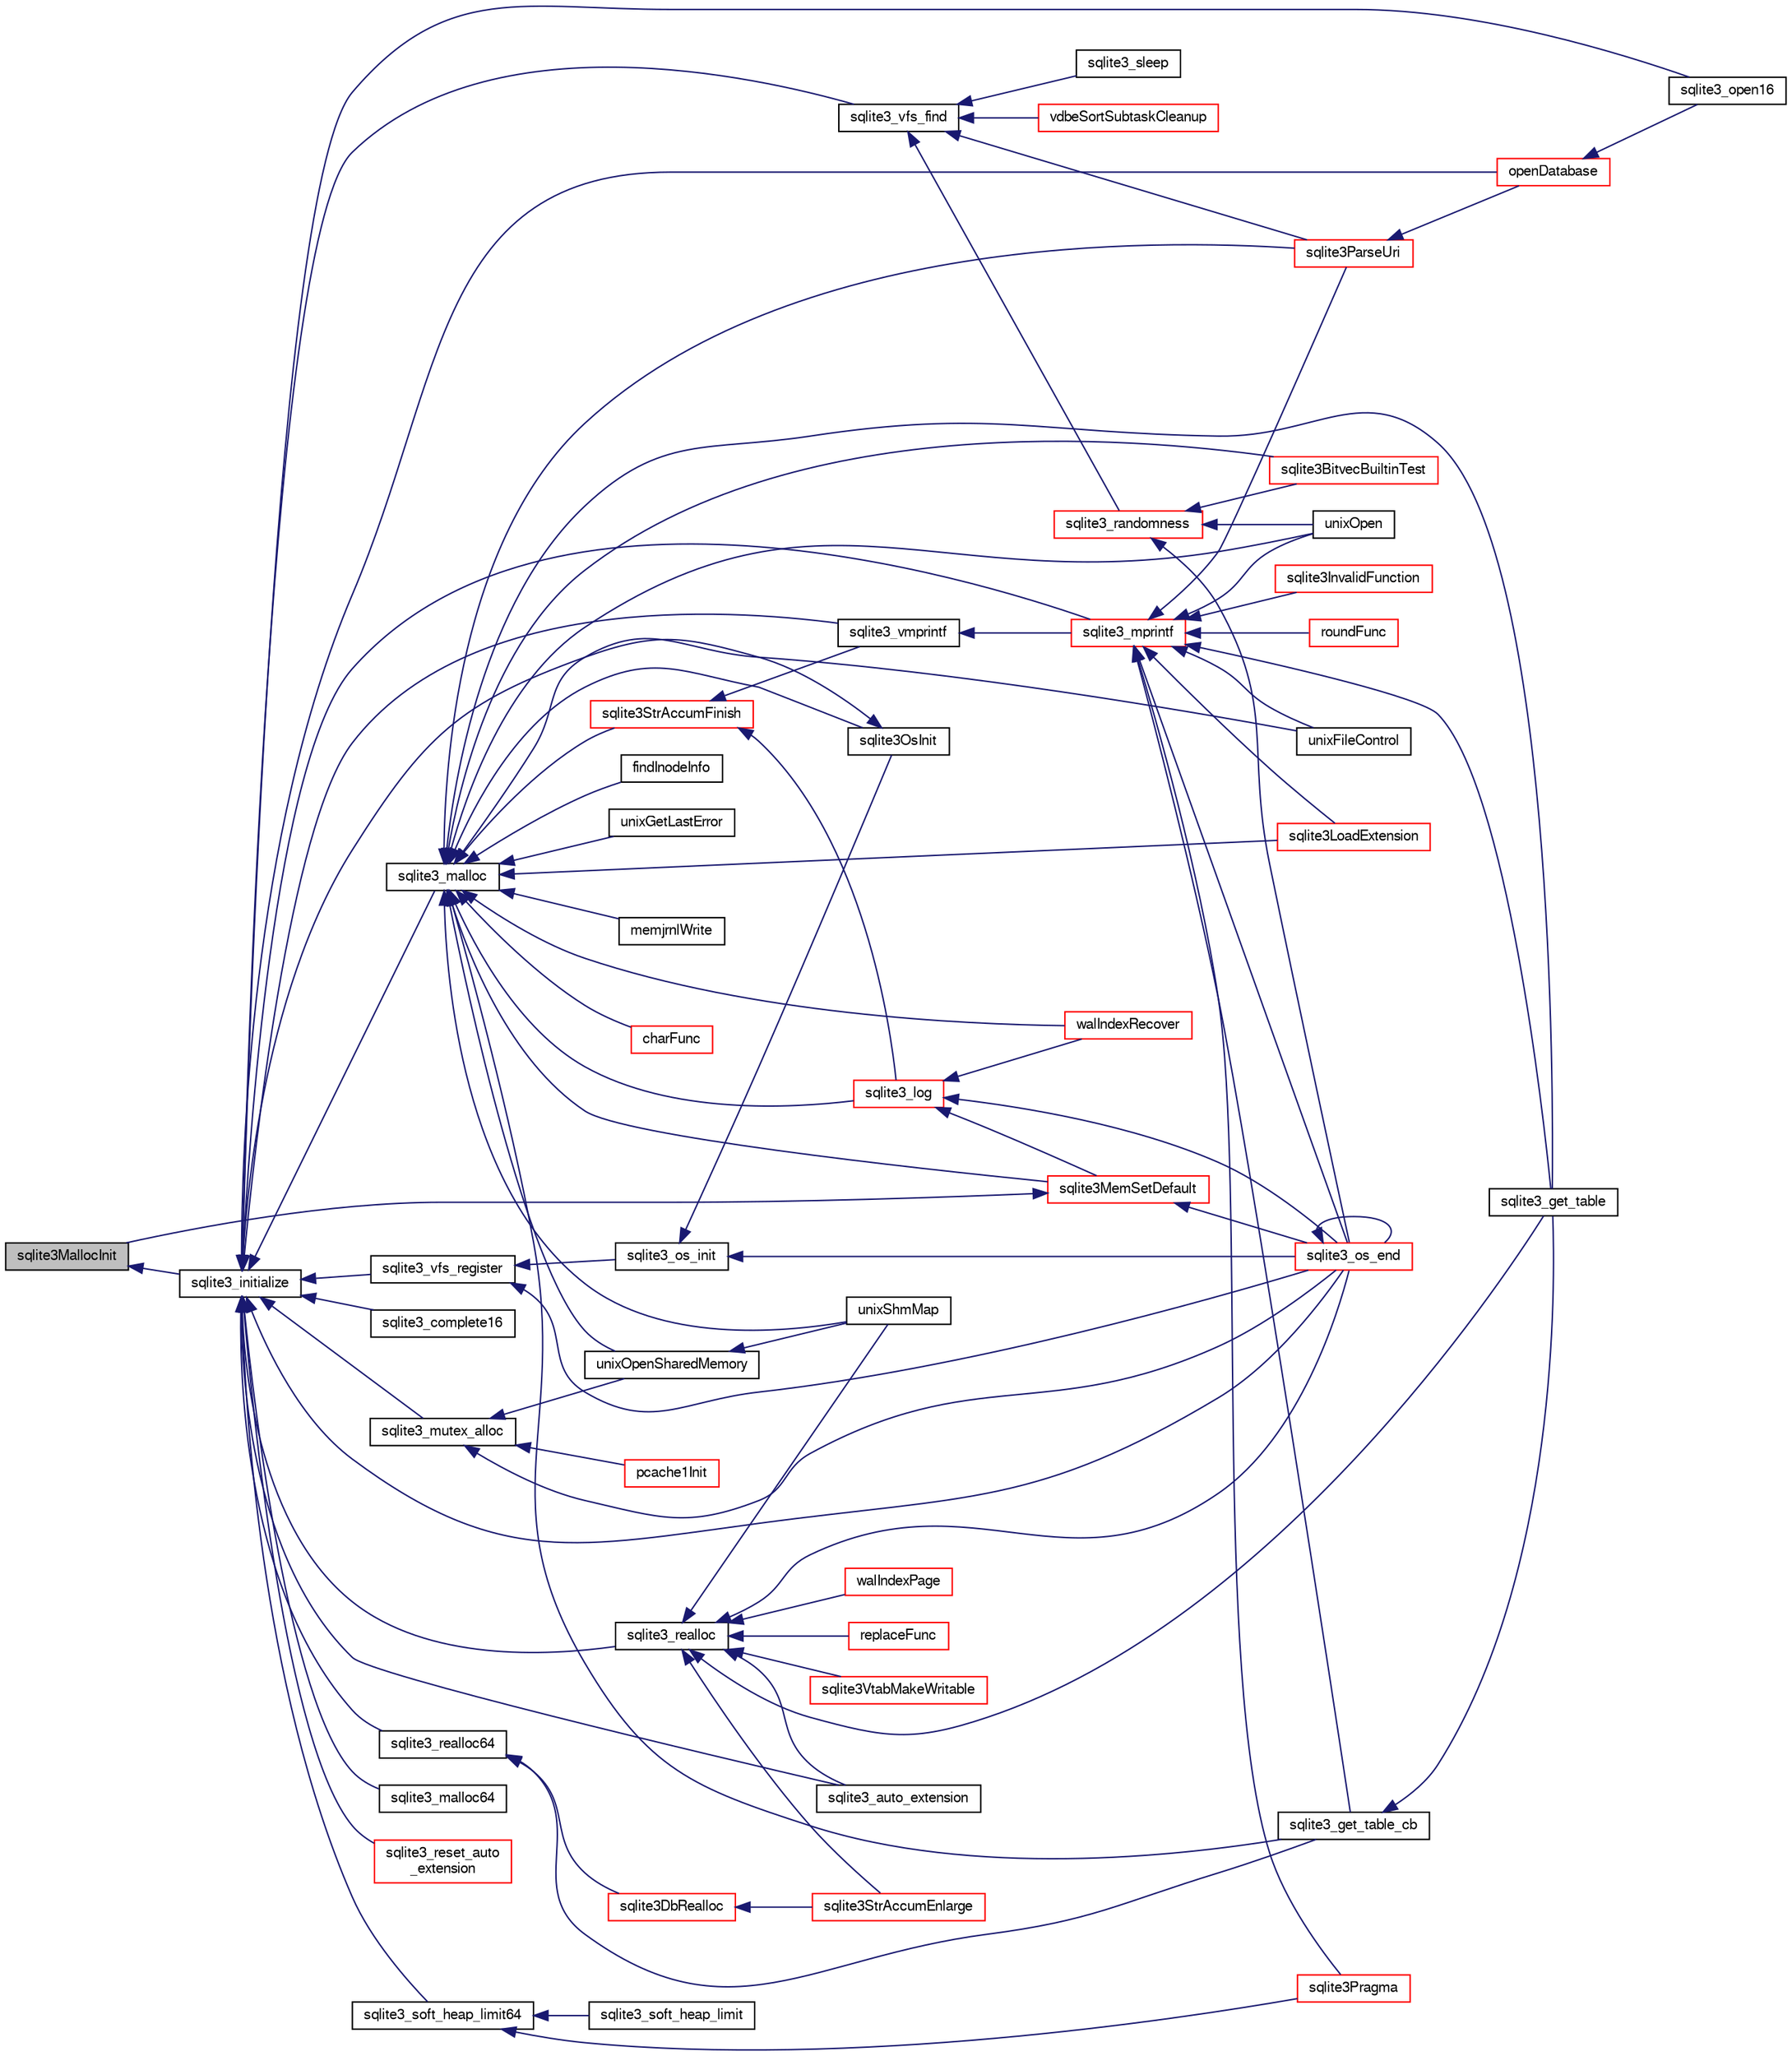 digraph "sqlite3MallocInit"
{
  edge [fontname="FreeSans",fontsize="10",labelfontname="FreeSans",labelfontsize="10"];
  node [fontname="FreeSans",fontsize="10",shape=record];
  rankdir="LR";
  Node583474 [label="sqlite3MallocInit",height=0.2,width=0.4,color="black", fillcolor="grey75", style="filled", fontcolor="black"];
  Node583474 -> Node583475 [dir="back",color="midnightblue",fontsize="10",style="solid",fontname="FreeSans"];
  Node583475 [label="sqlite3_initialize",height=0.2,width=0.4,color="black", fillcolor="white", style="filled",URL="$sqlite3_8h.html#ab0c0ee2d5d4cf8b28e9572296a8861df"];
  Node583475 -> Node583476 [dir="back",color="midnightblue",fontsize="10",style="solid",fontname="FreeSans"];
  Node583476 [label="sqlite3_vfs_find",height=0.2,width=0.4,color="black", fillcolor="white", style="filled",URL="$sqlite3_8h.html#ac201a26de3dfa1d6deb8069eb8d95627"];
  Node583476 -> Node583477 [dir="back",color="midnightblue",fontsize="10",style="solid",fontname="FreeSans"];
  Node583477 [label="sqlite3_randomness",height=0.2,width=0.4,color="red", fillcolor="white", style="filled",URL="$sqlite3_8h.html#aa452ad88657d4606e137b09c4e9315c7"];
  Node583477 -> Node583481 [dir="back",color="midnightblue",fontsize="10",style="solid",fontname="FreeSans"];
  Node583481 [label="unixOpen",height=0.2,width=0.4,color="black", fillcolor="white", style="filled",URL="$sqlite3_8c.html#a8ed5efc47b6e14f7805cd1bb9b215775"];
  Node583477 -> Node583482 [dir="back",color="midnightblue",fontsize="10",style="solid",fontname="FreeSans"];
  Node583482 [label="sqlite3_os_end",height=0.2,width=0.4,color="red", fillcolor="white", style="filled",URL="$sqlite3_8h.html#a2288c95881ecca13d994e42b6a958906"];
  Node583482 -> Node583482 [dir="back",color="midnightblue",fontsize="10",style="solid",fontname="FreeSans"];
  Node583477 -> Node583484 [dir="back",color="midnightblue",fontsize="10",style="solid",fontname="FreeSans"];
  Node583484 [label="sqlite3BitvecBuiltinTest",height=0.2,width=0.4,color="red", fillcolor="white", style="filled",URL="$sqlite3_8c.html#a9b4e3e921ce1ede6f10a9106c034ff9b"];
  Node583476 -> Node583881 [dir="back",color="midnightblue",fontsize="10",style="solid",fontname="FreeSans"];
  Node583881 [label="vdbeSortSubtaskCleanup",height=0.2,width=0.4,color="red", fillcolor="white", style="filled",URL="$sqlite3_8c.html#abc8ce4c3ef58cc10f5b27642aab32b30"];
  Node583476 -> Node583884 [dir="back",color="midnightblue",fontsize="10",style="solid",fontname="FreeSans"];
  Node583884 [label="sqlite3ParseUri",height=0.2,width=0.4,color="red", fillcolor="white", style="filled",URL="$sqlite3_8c.html#aaa912f29a67460d8b2186c97056e8767"];
  Node583884 -> Node583726 [dir="back",color="midnightblue",fontsize="10",style="solid",fontname="FreeSans"];
  Node583726 [label="openDatabase",height=0.2,width=0.4,color="red", fillcolor="white", style="filled",URL="$sqlite3_8c.html#a6a9c3bc3a64234e863413f41db473758"];
  Node583726 -> Node583729 [dir="back",color="midnightblue",fontsize="10",style="solid",fontname="FreeSans"];
  Node583729 [label="sqlite3_open16",height=0.2,width=0.4,color="black", fillcolor="white", style="filled",URL="$sqlite3_8h.html#adbc401bb96713f32e553db32f6f3ca33"];
  Node583476 -> Node583885 [dir="back",color="midnightblue",fontsize="10",style="solid",fontname="FreeSans"];
  Node583885 [label="sqlite3_sleep",height=0.2,width=0.4,color="black", fillcolor="white", style="filled",URL="$sqlite3_8h.html#ad0c133ddbbecb6433f3c6ebef8966efa"];
  Node583475 -> Node583886 [dir="back",color="midnightblue",fontsize="10",style="solid",fontname="FreeSans"];
  Node583886 [label="sqlite3_vfs_register",height=0.2,width=0.4,color="black", fillcolor="white", style="filled",URL="$sqlite3_8h.html#a7184b289ccd4c4c7200589137d88c4ae"];
  Node583886 -> Node583887 [dir="back",color="midnightblue",fontsize="10",style="solid",fontname="FreeSans"];
  Node583887 [label="sqlite3_os_init",height=0.2,width=0.4,color="black", fillcolor="white", style="filled",URL="$sqlite3_8h.html#acebc2290d00a32d3afe2361f2979038b"];
  Node583887 -> Node583888 [dir="back",color="midnightblue",fontsize="10",style="solid",fontname="FreeSans"];
  Node583888 [label="sqlite3OsInit",height=0.2,width=0.4,color="black", fillcolor="white", style="filled",URL="$sqlite3_8c.html#afeaa886fe1ca086a30fd278b1d069762"];
  Node583888 -> Node583475 [dir="back",color="midnightblue",fontsize="10",style="solid",fontname="FreeSans"];
  Node583887 -> Node583482 [dir="back",color="midnightblue",fontsize="10",style="solid",fontname="FreeSans"];
  Node583886 -> Node583482 [dir="back",color="midnightblue",fontsize="10",style="solid",fontname="FreeSans"];
  Node583475 -> Node583889 [dir="back",color="midnightblue",fontsize="10",style="solid",fontname="FreeSans"];
  Node583889 [label="sqlite3_mutex_alloc",height=0.2,width=0.4,color="black", fillcolor="white", style="filled",URL="$sqlite3_8h.html#aa3f89418cd18e99596435c958b29b650"];
  Node583889 -> Node583890 [dir="back",color="midnightblue",fontsize="10",style="solid",fontname="FreeSans"];
  Node583890 [label="unixOpenSharedMemory",height=0.2,width=0.4,color="black", fillcolor="white", style="filled",URL="$sqlite3_8c.html#a30775afa2e08ca6ddc7853326afed7c7"];
  Node583890 -> Node583891 [dir="back",color="midnightblue",fontsize="10",style="solid",fontname="FreeSans"];
  Node583891 [label="unixShmMap",height=0.2,width=0.4,color="black", fillcolor="white", style="filled",URL="$sqlite3_8c.html#aeaa77f0ab08a4f4ee5f86e8c9727e974"];
  Node583889 -> Node583482 [dir="back",color="midnightblue",fontsize="10",style="solid",fontname="FreeSans"];
  Node583889 -> Node583892 [dir="back",color="midnightblue",fontsize="10",style="solid",fontname="FreeSans"];
  Node583892 [label="pcache1Init",height=0.2,width=0.4,color="red", fillcolor="white", style="filled",URL="$sqlite3_8c.html#a05e9c1daf3dd812db1d769b69b20e069"];
  Node583475 -> Node583961 [dir="back",color="midnightblue",fontsize="10",style="solid",fontname="FreeSans"];
  Node583961 [label="sqlite3_soft_heap_limit64",height=0.2,width=0.4,color="black", fillcolor="white", style="filled",URL="$sqlite3_8h.html#ab37b3a4d1652e3acb2c43d1252e6b852"];
  Node583961 -> Node583962 [dir="back",color="midnightblue",fontsize="10",style="solid",fontname="FreeSans"];
  Node583962 [label="sqlite3_soft_heap_limit",height=0.2,width=0.4,color="black", fillcolor="white", style="filled",URL="$sqlite3_8h.html#a18c3472581de3072201723e798524fdc"];
  Node583961 -> Node583569 [dir="back",color="midnightblue",fontsize="10",style="solid",fontname="FreeSans"];
  Node583569 [label="sqlite3Pragma",height=0.2,width=0.4,color="red", fillcolor="white", style="filled",URL="$sqlite3_8c.html#a111391370f58f8e6a6eca51fd34d62ed"];
  Node583475 -> Node583963 [dir="back",color="midnightblue",fontsize="10",style="solid",fontname="FreeSans"];
  Node583963 [label="sqlite3_malloc",height=0.2,width=0.4,color="black", fillcolor="white", style="filled",URL="$sqlite3_8h.html#a510e31845345737f17d86ce0b2328356"];
  Node583963 -> Node583888 [dir="back",color="midnightblue",fontsize="10",style="solid",fontname="FreeSans"];
  Node583963 -> Node583960 [dir="back",color="midnightblue",fontsize="10",style="solid",fontname="FreeSans"];
  Node583960 [label="sqlite3MemSetDefault",height=0.2,width=0.4,color="red", fillcolor="white", style="filled",URL="$sqlite3_8c.html#a162fbfd727e92c5f8f72625b5ff62549"];
  Node583960 -> Node583474 [dir="back",color="midnightblue",fontsize="10",style="solid",fontname="FreeSans"];
  Node583960 -> Node583482 [dir="back",color="midnightblue",fontsize="10",style="solid",fontname="FreeSans"];
  Node583963 -> Node583964 [dir="back",color="midnightblue",fontsize="10",style="solid",fontname="FreeSans"];
  Node583964 [label="sqlite3StrAccumFinish",height=0.2,width=0.4,color="red", fillcolor="white", style="filled",URL="$sqlite3_8c.html#adb7f26b10ac1b847db6f000ef4c2e2ba"];
  Node583964 -> Node584038 [dir="back",color="midnightblue",fontsize="10",style="solid",fontname="FreeSans"];
  Node584038 [label="sqlite3_vmprintf",height=0.2,width=0.4,color="black", fillcolor="white", style="filled",URL="$sqlite3_8h.html#ac240de67ddf003828f16a6d9dd3fa3ca"];
  Node584038 -> Node584039 [dir="back",color="midnightblue",fontsize="10",style="solid",fontname="FreeSans"];
  Node584039 [label="sqlite3_mprintf",height=0.2,width=0.4,color="red", fillcolor="white", style="filled",URL="$sqlite3_8h.html#a9533933e57f7ccbb48c32041ce3a8862"];
  Node584039 -> Node583480 [dir="back",color="midnightblue",fontsize="10",style="solid",fontname="FreeSans"];
  Node583480 [label="unixFileControl",height=0.2,width=0.4,color="black", fillcolor="white", style="filled",URL="$sqlite3_8c.html#ad71f213fa385cc58f307cefd953c03ae"];
  Node584039 -> Node583481 [dir="back",color="midnightblue",fontsize="10",style="solid",fontname="FreeSans"];
  Node584039 -> Node583482 [dir="back",color="midnightblue",fontsize="10",style="solid",fontname="FreeSans"];
  Node584039 -> Node584040 [dir="back",color="midnightblue",fontsize="10",style="solid",fontname="FreeSans"];
  Node584040 [label="sqlite3InvalidFunction",height=0.2,width=0.4,color="red", fillcolor="white", style="filled",URL="$sqlite3_8c.html#af6025be1f4733eabe60702a187c97da9"];
  Node584039 -> Node584041 [dir="back",color="midnightblue",fontsize="10",style="solid",fontname="FreeSans"];
  Node584041 [label="roundFunc",height=0.2,width=0.4,color="red", fillcolor="white", style="filled",URL="$sqlite3_8c.html#a8c444ba254edc27891111b76e7ba85e7"];
  Node584039 -> Node584042 [dir="back",color="midnightblue",fontsize="10",style="solid",fontname="FreeSans"];
  Node584042 [label="sqlite3LoadExtension",height=0.2,width=0.4,color="red", fillcolor="white", style="filled",URL="$sqlite3_8c.html#a3b46232455de4779a67c63b2c9004245"];
  Node584039 -> Node583569 [dir="back",color="midnightblue",fontsize="10",style="solid",fontname="FreeSans"];
  Node584039 -> Node584045 [dir="back",color="midnightblue",fontsize="10",style="solid",fontname="FreeSans"];
  Node584045 [label="sqlite3_get_table_cb",height=0.2,width=0.4,color="black", fillcolor="white", style="filled",URL="$sqlite3_8c.html#a1dbaba1b543953c0dade97357c5866b1"];
  Node584045 -> Node583685 [dir="back",color="midnightblue",fontsize="10",style="solid",fontname="FreeSans"];
  Node583685 [label="sqlite3_get_table",height=0.2,width=0.4,color="black", fillcolor="white", style="filled",URL="$sqlite3_8h.html#a5effeac4e12df57beaa35c5be1f61579"];
  Node584039 -> Node583685 [dir="back",color="midnightblue",fontsize="10",style="solid",fontname="FreeSans"];
  Node584039 -> Node583884 [dir="back",color="midnightblue",fontsize="10",style="solid",fontname="FreeSans"];
  Node583964 -> Node584149 [dir="back",color="midnightblue",fontsize="10",style="solid",fontname="FreeSans"];
  Node584149 [label="sqlite3_log",height=0.2,width=0.4,color="red", fillcolor="white", style="filled",URL="$sqlite3_8h.html#a298c9699bf9c143662c6b1fec4b2dc3b"];
  Node584149 -> Node583960 [dir="back",color="midnightblue",fontsize="10",style="solid",fontname="FreeSans"];
  Node584149 -> Node583482 [dir="back",color="midnightblue",fontsize="10",style="solid",fontname="FreeSans"];
  Node584149 -> Node584077 [dir="back",color="midnightblue",fontsize="10",style="solid",fontname="FreeSans"];
  Node584077 [label="walIndexRecover",height=0.2,width=0.4,color="red", fillcolor="white", style="filled",URL="$sqlite3_8c.html#ab4ee99f3710323acbeb6c495dd18d205"];
  Node583963 -> Node584149 [dir="back",color="midnightblue",fontsize="10",style="solid",fontname="FreeSans"];
  Node583963 -> Node584228 [dir="back",color="midnightblue",fontsize="10",style="solid",fontname="FreeSans"];
  Node584228 [label="findInodeInfo",height=0.2,width=0.4,color="black", fillcolor="white", style="filled",URL="$sqlite3_8c.html#ac92c39062e69a79c4a62dfd55242c782"];
  Node583963 -> Node583480 [dir="back",color="midnightblue",fontsize="10",style="solid",fontname="FreeSans"];
  Node583963 -> Node583890 [dir="back",color="midnightblue",fontsize="10",style="solid",fontname="FreeSans"];
  Node583963 -> Node583891 [dir="back",color="midnightblue",fontsize="10",style="solid",fontname="FreeSans"];
  Node583963 -> Node583481 [dir="back",color="midnightblue",fontsize="10",style="solid",fontname="FreeSans"];
  Node583963 -> Node584060 [dir="back",color="midnightblue",fontsize="10",style="solid",fontname="FreeSans"];
  Node584060 [label="unixGetLastError",height=0.2,width=0.4,color="black", fillcolor="white", style="filled",URL="$sqlite3_8c.html#aed1e42f49d74b419c3c85b559dd61240"];
  Node583963 -> Node583484 [dir="back",color="midnightblue",fontsize="10",style="solid",fontname="FreeSans"];
  Node583963 -> Node584077 [dir="back",color="midnightblue",fontsize="10",style="solid",fontname="FreeSans"];
  Node583963 -> Node584229 [dir="back",color="midnightblue",fontsize="10",style="solid",fontname="FreeSans"];
  Node584229 [label="memjrnlWrite",height=0.2,width=0.4,color="black", fillcolor="white", style="filled",URL="$sqlite3_8c.html#af8bd7d5d7eafce5542f8de300a120c47"];
  Node583963 -> Node584230 [dir="back",color="midnightblue",fontsize="10",style="solid",fontname="FreeSans"];
  Node584230 [label="charFunc",height=0.2,width=0.4,color="red", fillcolor="white", style="filled",URL="$sqlite3_8c.html#ab9b72ce47fcea3c3b92e816435a0fd91"];
  Node583963 -> Node584042 [dir="back",color="midnightblue",fontsize="10",style="solid",fontname="FreeSans"];
  Node583963 -> Node584045 [dir="back",color="midnightblue",fontsize="10",style="solid",fontname="FreeSans"];
  Node583963 -> Node583685 [dir="back",color="midnightblue",fontsize="10",style="solid",fontname="FreeSans"];
  Node583963 -> Node583884 [dir="back",color="midnightblue",fontsize="10",style="solid",fontname="FreeSans"];
  Node583475 -> Node584231 [dir="back",color="midnightblue",fontsize="10",style="solid",fontname="FreeSans"];
  Node584231 [label="sqlite3_malloc64",height=0.2,width=0.4,color="black", fillcolor="white", style="filled",URL="$sqlite3_8h.html#a12b7ee85e539ea28c130c5c75b96a82a"];
  Node583475 -> Node584232 [dir="back",color="midnightblue",fontsize="10",style="solid",fontname="FreeSans"];
  Node584232 [label="sqlite3_realloc",height=0.2,width=0.4,color="black", fillcolor="white", style="filled",URL="$sqlite3_8h.html#a627f0eeface58024ef47403d8cc76b35"];
  Node584232 -> Node584233 [dir="back",color="midnightblue",fontsize="10",style="solid",fontname="FreeSans"];
  Node584233 [label="sqlite3StrAccumEnlarge",height=0.2,width=0.4,color="red", fillcolor="white", style="filled",URL="$sqlite3_8c.html#a38976500a97c69d65086eeccca82dd96"];
  Node584232 -> Node583891 [dir="back",color="midnightblue",fontsize="10",style="solid",fontname="FreeSans"];
  Node584232 -> Node583482 [dir="back",color="midnightblue",fontsize="10",style="solid",fontname="FreeSans"];
  Node584232 -> Node584239 [dir="back",color="midnightblue",fontsize="10",style="solid",fontname="FreeSans"];
  Node584239 [label="walIndexPage",height=0.2,width=0.4,color="red", fillcolor="white", style="filled",URL="$sqlite3_8c.html#affd3251fd1aa1218170d421177256e24"];
  Node584232 -> Node584102 [dir="back",color="midnightblue",fontsize="10",style="solid",fontname="FreeSans"];
  Node584102 [label="replaceFunc",height=0.2,width=0.4,color="red", fillcolor="white", style="filled",URL="$sqlite3_8c.html#a752b98a7c55d204c397a4902b49b1ce4"];
  Node584232 -> Node584248 [dir="back",color="midnightblue",fontsize="10",style="solid",fontname="FreeSans"];
  Node584248 [label="sqlite3_auto_extension",height=0.2,width=0.4,color="black", fillcolor="white", style="filled",URL="$sqlite3_8h.html#a85a95b45e94f6bcd52aa39b6acdb36d7"];
  Node584232 -> Node583685 [dir="back",color="midnightblue",fontsize="10",style="solid",fontname="FreeSans"];
  Node584232 -> Node584249 [dir="back",color="midnightblue",fontsize="10",style="solid",fontname="FreeSans"];
  Node584249 [label="sqlite3VtabMakeWritable",height=0.2,width=0.4,color="red", fillcolor="white", style="filled",URL="$sqlite3_8c.html#a58c646608238d2619371c3e8b6bc0d86"];
  Node583475 -> Node584250 [dir="back",color="midnightblue",fontsize="10",style="solid",fontname="FreeSans"];
  Node584250 [label="sqlite3_realloc64",height=0.2,width=0.4,color="black", fillcolor="white", style="filled",URL="$sqlite3_8h.html#afe88c85e9f864a3fd92941cad197245d"];
  Node584250 -> Node584251 [dir="back",color="midnightblue",fontsize="10",style="solid",fontname="FreeSans"];
  Node584251 [label="sqlite3DbRealloc",height=0.2,width=0.4,color="red", fillcolor="white", style="filled",URL="$sqlite3_8c.html#ae028f4902a9d29bcaf310ff289ee87dc"];
  Node584251 -> Node584233 [dir="back",color="midnightblue",fontsize="10",style="solid",fontname="FreeSans"];
  Node584250 -> Node584045 [dir="back",color="midnightblue",fontsize="10",style="solid",fontname="FreeSans"];
  Node583475 -> Node584038 [dir="back",color="midnightblue",fontsize="10",style="solid",fontname="FreeSans"];
  Node583475 -> Node584039 [dir="back",color="midnightblue",fontsize="10",style="solid",fontname="FreeSans"];
  Node583475 -> Node583482 [dir="back",color="midnightblue",fontsize="10",style="solid",fontname="FreeSans"];
  Node583475 -> Node584248 [dir="back",color="midnightblue",fontsize="10",style="solid",fontname="FreeSans"];
  Node583475 -> Node584350 [dir="back",color="midnightblue",fontsize="10",style="solid",fontname="FreeSans"];
  Node584350 [label="sqlite3_reset_auto\l_extension",height=0.2,width=0.4,color="red", fillcolor="white", style="filled",URL="$sqlite3_8h.html#ac33f4064ae6690cada7bdc89e8153ffc"];
  Node583475 -> Node584215 [dir="back",color="midnightblue",fontsize="10",style="solid",fontname="FreeSans"];
  Node584215 [label="sqlite3_complete16",height=0.2,width=0.4,color="black", fillcolor="white", style="filled",URL="$sqlite3_8h.html#a3260341c2ef82787acca48414a1d03a1"];
  Node583475 -> Node583726 [dir="back",color="midnightblue",fontsize="10",style="solid",fontname="FreeSans"];
  Node583475 -> Node583729 [dir="back",color="midnightblue",fontsize="10",style="solid",fontname="FreeSans"];
}
